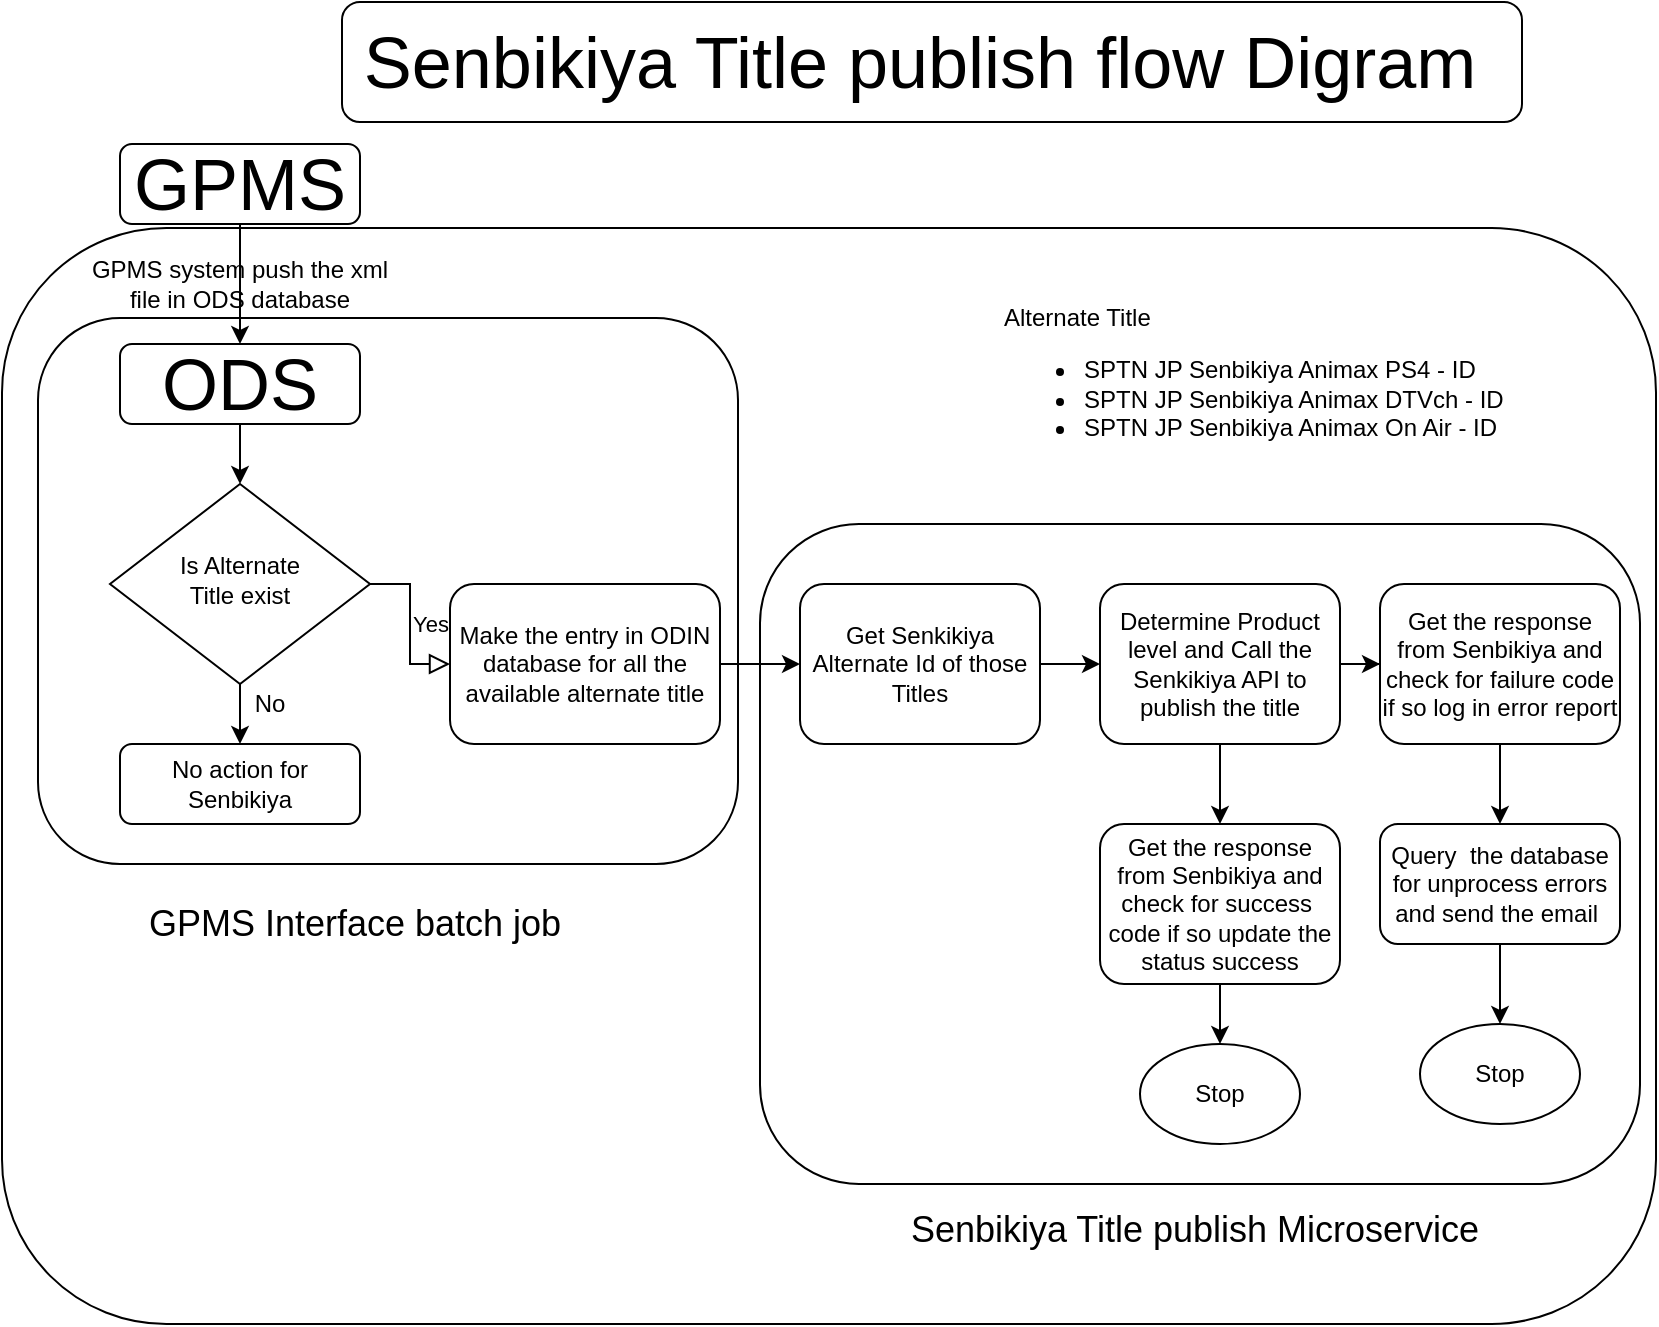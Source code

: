 <mxfile version="14.6.9" type="github">
  <diagram id="C5RBs43oDa-KdzZeNtuy" name="Page-1">
    <mxGraphModel dx="1363" dy="507" grid="1" gridSize="10" guides="1" tooltips="1" connect="1" arrows="1" fold="1" page="1" pageScale="1" pageWidth="827" pageHeight="1169" math="0" shadow="0">
      <root>
        <mxCell id="WIyWlLk6GJQsqaUBKTNV-0" />
        <mxCell id="WIyWlLk6GJQsqaUBKTNV-1" parent="WIyWlLk6GJQsqaUBKTNV-0" />
        <mxCell id="QQSiYQn7EK9W9Dfur0xW-44" value="" style="rounded=1;whiteSpace=wrap;html=1;" vertex="1" parent="WIyWlLk6GJQsqaUBKTNV-1">
          <mxGeometry x="170" y="7" width="590" height="60" as="geometry" />
        </mxCell>
        <mxCell id="QQSiYQn7EK9W9Dfur0xW-41" value="" style="rounded=1;whiteSpace=wrap;html=1;" vertex="1" parent="WIyWlLk6GJQsqaUBKTNV-1">
          <mxGeometry y="120" width="827" height="548" as="geometry" />
        </mxCell>
        <mxCell id="QQSiYQn7EK9W9Dfur0xW-35" value="" style="rounded=1;whiteSpace=wrap;html=1;" vertex="1" parent="WIyWlLk6GJQsqaUBKTNV-1">
          <mxGeometry x="18" y="165" width="350" height="273" as="geometry" />
        </mxCell>
        <mxCell id="QQSiYQn7EK9W9Dfur0xW-33" value="" style="rounded=1;whiteSpace=wrap;html=1;" vertex="1" parent="WIyWlLk6GJQsqaUBKTNV-1">
          <mxGeometry x="379" y="268" width="440" height="330" as="geometry" />
        </mxCell>
        <mxCell id="WIyWlLk6GJQsqaUBKTNV-3" value="&lt;font style=&quot;font-size: 36px&quot;&gt;GPMS&lt;/font&gt;" style="rounded=1;whiteSpace=wrap;html=1;fontSize=12;glass=0;strokeWidth=1;shadow=0;" parent="WIyWlLk6GJQsqaUBKTNV-1" vertex="1">
          <mxGeometry x="59" y="78" width="120" height="40" as="geometry" />
        </mxCell>
        <mxCell id="WIyWlLk6GJQsqaUBKTNV-9" value="Yes" style="edgeStyle=orthogonalEdgeStyle;rounded=0;html=1;jettySize=auto;orthogonalLoop=1;fontSize=11;endArrow=block;endFill=0;endSize=8;strokeWidth=1;shadow=0;labelBackgroundColor=none;" parent="WIyWlLk6GJQsqaUBKTNV-1" source="WIyWlLk6GJQsqaUBKTNV-10" target="WIyWlLk6GJQsqaUBKTNV-12" edge="1">
          <mxGeometry y="10" relative="1" as="geometry">
            <mxPoint as="offset" />
          </mxGeometry>
        </mxCell>
        <mxCell id="QQSiYQn7EK9W9Dfur0xW-39" value="" style="edgeStyle=orthogonalEdgeStyle;rounded=0;orthogonalLoop=1;jettySize=auto;html=1;" edge="1" parent="WIyWlLk6GJQsqaUBKTNV-1" source="WIyWlLk6GJQsqaUBKTNV-10" target="WIyWlLk6GJQsqaUBKTNV-11">
          <mxGeometry relative="1" as="geometry" />
        </mxCell>
        <mxCell id="WIyWlLk6GJQsqaUBKTNV-10" value="Is Alternate &lt;br&gt;Title exist" style="rhombus;whiteSpace=wrap;html=1;shadow=0;fontFamily=Helvetica;fontSize=12;align=center;strokeWidth=1;spacing=6;spacingTop=-4;" parent="WIyWlLk6GJQsqaUBKTNV-1" vertex="1">
          <mxGeometry x="54" y="248" width="130" height="100" as="geometry" />
        </mxCell>
        <mxCell id="WIyWlLk6GJQsqaUBKTNV-11" value="No action for Senbikiya" style="rounded=1;whiteSpace=wrap;html=1;fontSize=12;glass=0;strokeWidth=1;shadow=0;" parent="WIyWlLk6GJQsqaUBKTNV-1" vertex="1">
          <mxGeometry x="59" y="378" width="120" height="40" as="geometry" />
        </mxCell>
        <mxCell id="QQSiYQn7EK9W9Dfur0xW-2" value="" style="edgeStyle=orthogonalEdgeStyle;rounded=0;orthogonalLoop=1;jettySize=auto;html=1;" edge="1" parent="WIyWlLk6GJQsqaUBKTNV-1" source="WIyWlLk6GJQsqaUBKTNV-12" target="QQSiYQn7EK9W9Dfur0xW-1">
          <mxGeometry relative="1" as="geometry" />
        </mxCell>
        <mxCell id="WIyWlLk6GJQsqaUBKTNV-12" value="Make the entry in ODIN database for all the available alternate title" style="rounded=1;whiteSpace=wrap;html=1;fontSize=12;glass=0;strokeWidth=1;shadow=0;" parent="WIyWlLk6GJQsqaUBKTNV-1" vertex="1">
          <mxGeometry x="224" y="298" width="135" height="80" as="geometry" />
        </mxCell>
        <mxCell id="QQSiYQn7EK9W9Dfur0xW-0" value="Alternate Title&amp;nbsp;&lt;br&gt;&lt;div&gt;&lt;ul&gt;&lt;li&gt;SPTN JP Senbikiya Animax PS4 - ID&lt;/li&gt;&lt;li&gt;SPTN JP Senbikiya Animax DTVch - ID&lt;/li&gt;&lt;li&gt;SPTN JP Senbikiya Animax On Air - ID&lt;/li&gt;&lt;/ul&gt;&lt;/div&gt;" style="text;html=1;strokeColor=none;fillColor=none;align=left;verticalAlign=middle;whiteSpace=wrap;rounded=0;" vertex="1" parent="WIyWlLk6GJQsqaUBKTNV-1">
          <mxGeometry x="499" y="148" width="260" height="100" as="geometry" />
        </mxCell>
        <mxCell id="QQSiYQn7EK9W9Dfur0xW-24" value="" style="edgeStyle=orthogonalEdgeStyle;rounded=0;orthogonalLoop=1;jettySize=auto;html=1;" edge="1" parent="WIyWlLk6GJQsqaUBKTNV-1" source="QQSiYQn7EK9W9Dfur0xW-1" target="QQSiYQn7EK9W9Dfur0xW-15">
          <mxGeometry relative="1" as="geometry" />
        </mxCell>
        <mxCell id="QQSiYQn7EK9W9Dfur0xW-1" value="Get Senkikiya Alternate Id of those Titles" style="whiteSpace=wrap;html=1;rounded=1;shadow=0;strokeWidth=1;glass=0;" vertex="1" parent="WIyWlLk6GJQsqaUBKTNV-1">
          <mxGeometry x="399" y="298" width="120" height="80" as="geometry" />
        </mxCell>
        <mxCell id="QQSiYQn7EK9W9Dfur0xW-38" value="" style="edgeStyle=orthogonalEdgeStyle;rounded=0;orthogonalLoop=1;jettySize=auto;html=1;" edge="1" parent="WIyWlLk6GJQsqaUBKTNV-1" source="QQSiYQn7EK9W9Dfur0xW-3" target="WIyWlLk6GJQsqaUBKTNV-10">
          <mxGeometry relative="1" as="geometry" />
        </mxCell>
        <mxCell id="QQSiYQn7EK9W9Dfur0xW-3" value="&lt;font style=&quot;font-size: 36px&quot;&gt;ODS&lt;/font&gt;" style="rounded=1;whiteSpace=wrap;html=1;" vertex="1" parent="WIyWlLk6GJQsqaUBKTNV-1">
          <mxGeometry x="59" y="178" width="120" height="40" as="geometry" />
        </mxCell>
        <mxCell id="QQSiYQn7EK9W9Dfur0xW-11" style="edgeStyle=orthogonalEdgeStyle;rounded=0;orthogonalLoop=1;jettySize=auto;html=1;" edge="1" parent="WIyWlLk6GJQsqaUBKTNV-1">
          <mxGeometry relative="1" as="geometry">
            <mxPoint x="119" y="188" as="targetPoint" />
            <mxPoint x="119" y="188" as="sourcePoint" />
          </mxGeometry>
        </mxCell>
        <mxCell id="QQSiYQn7EK9W9Dfur0xW-5" value="GPMS system push the xml file in ODS database" style="text;html=1;strokeColor=none;fillColor=none;align=center;verticalAlign=middle;whiteSpace=wrap;rounded=0;" vertex="1" parent="WIyWlLk6GJQsqaUBKTNV-1">
          <mxGeometry x="39" y="138" width="160" height="20" as="geometry" />
        </mxCell>
        <mxCell id="QQSiYQn7EK9W9Dfur0xW-13" value="" style="edgeStyle=orthogonalEdgeStyle;rounded=0;orthogonalLoop=1;jettySize=auto;html=1;exitX=0.5;exitY=1;exitDx=0;exitDy=0;" edge="1" parent="WIyWlLk6GJQsqaUBKTNV-1">
          <mxGeometry relative="1" as="geometry">
            <mxPoint x="109" y="118" as="sourcePoint" />
            <mxPoint x="119" y="178" as="targetPoint" />
            <Array as="points">
              <mxPoint x="119" y="118" />
            </Array>
          </mxGeometry>
        </mxCell>
        <mxCell id="QQSiYQn7EK9W9Dfur0xW-23" value="" style="edgeStyle=orthogonalEdgeStyle;rounded=0;orthogonalLoop=1;jettySize=auto;html=1;" edge="1" parent="WIyWlLk6GJQsqaUBKTNV-1" source="QQSiYQn7EK9W9Dfur0xW-15" target="QQSiYQn7EK9W9Dfur0xW-16">
          <mxGeometry relative="1" as="geometry" />
        </mxCell>
        <mxCell id="QQSiYQn7EK9W9Dfur0xW-26" value="" style="edgeStyle=orthogonalEdgeStyle;rounded=0;orthogonalLoop=1;jettySize=auto;html=1;" edge="1" parent="WIyWlLk6GJQsqaUBKTNV-1" source="QQSiYQn7EK9W9Dfur0xW-15" target="QQSiYQn7EK9W9Dfur0xW-25">
          <mxGeometry relative="1" as="geometry" />
        </mxCell>
        <mxCell id="QQSiYQn7EK9W9Dfur0xW-15" value="Determine Product level and Call the Senkikiya API to publish the title" style="whiteSpace=wrap;html=1;rounded=1;shadow=0;strokeWidth=1;glass=0;" vertex="1" parent="WIyWlLk6GJQsqaUBKTNV-1">
          <mxGeometry x="549" y="298" width="120" height="80" as="geometry" />
        </mxCell>
        <mxCell id="QQSiYQn7EK9W9Dfur0xW-30" value="" style="edgeStyle=orthogonalEdgeStyle;rounded=0;orthogonalLoop=1;jettySize=auto;html=1;" edge="1" parent="WIyWlLk6GJQsqaUBKTNV-1" source="QQSiYQn7EK9W9Dfur0xW-16" target="QQSiYQn7EK9W9Dfur0xW-29">
          <mxGeometry relative="1" as="geometry" />
        </mxCell>
        <mxCell id="QQSiYQn7EK9W9Dfur0xW-16" value="Get the response from Senbikiya and check for failure code if so log in error report" style="whiteSpace=wrap;html=1;rounded=1;shadow=0;strokeWidth=1;glass=0;" vertex="1" parent="WIyWlLk6GJQsqaUBKTNV-1">
          <mxGeometry x="689" y="298" width="120" height="80" as="geometry" />
        </mxCell>
        <mxCell id="QQSiYQn7EK9W9Dfur0xW-28" value="" style="edgeStyle=orthogonalEdgeStyle;rounded=0;orthogonalLoop=1;jettySize=auto;html=1;" edge="1" parent="WIyWlLk6GJQsqaUBKTNV-1" source="QQSiYQn7EK9W9Dfur0xW-25" target="QQSiYQn7EK9W9Dfur0xW-27">
          <mxGeometry relative="1" as="geometry" />
        </mxCell>
        <mxCell id="QQSiYQn7EK9W9Dfur0xW-25" value="Get the response from Senbikiya and check for success&amp;nbsp; code if so update the status success" style="whiteSpace=wrap;html=1;rounded=1;shadow=0;strokeWidth=1;glass=0;" vertex="1" parent="WIyWlLk6GJQsqaUBKTNV-1">
          <mxGeometry x="549" y="418" width="120" height="80" as="geometry" />
        </mxCell>
        <mxCell id="QQSiYQn7EK9W9Dfur0xW-27" value="Stop" style="ellipse;whiteSpace=wrap;html=1;" vertex="1" parent="WIyWlLk6GJQsqaUBKTNV-1">
          <mxGeometry x="569" y="528" width="80" height="50" as="geometry" />
        </mxCell>
        <mxCell id="QQSiYQn7EK9W9Dfur0xW-32" value="" style="edgeStyle=orthogonalEdgeStyle;rounded=0;orthogonalLoop=1;jettySize=auto;html=1;" edge="1" parent="WIyWlLk6GJQsqaUBKTNV-1" source="QQSiYQn7EK9W9Dfur0xW-29" target="QQSiYQn7EK9W9Dfur0xW-31">
          <mxGeometry relative="1" as="geometry" />
        </mxCell>
        <mxCell id="QQSiYQn7EK9W9Dfur0xW-29" value="Query&amp;nbsp; the database for unprocess errors and send the email&amp;nbsp;" style="whiteSpace=wrap;html=1;rounded=1;shadow=0;strokeWidth=1;glass=0;" vertex="1" parent="WIyWlLk6GJQsqaUBKTNV-1">
          <mxGeometry x="689" y="418" width="120" height="60" as="geometry" />
        </mxCell>
        <mxCell id="QQSiYQn7EK9W9Dfur0xW-31" value="Stop" style="ellipse;whiteSpace=wrap;html=1;" vertex="1" parent="WIyWlLk6GJQsqaUBKTNV-1">
          <mxGeometry x="709" y="518" width="80" height="50" as="geometry" />
        </mxCell>
        <mxCell id="QQSiYQn7EK9W9Dfur0xW-34" value="&lt;font style=&quot;font-size: 18px&quot;&gt;Senbikiya Title publish Microservice&amp;nbsp;&lt;/font&gt;" style="text;html=1;strokeColor=none;fillColor=none;align=center;verticalAlign=middle;whiteSpace=wrap;rounded=0;" vertex="1" parent="WIyWlLk6GJQsqaUBKTNV-1">
          <mxGeometry x="439" y="598" width="320" height="45" as="geometry" />
        </mxCell>
        <mxCell id="QQSiYQn7EK9W9Dfur0xW-37" value="&lt;font style=&quot;font-size: 18px&quot;&gt;GPMS Interface batch job&lt;/font&gt;" style="text;html=1;strokeColor=none;fillColor=none;align=center;verticalAlign=middle;whiteSpace=wrap;rounded=0;" vertex="1" parent="WIyWlLk6GJQsqaUBKTNV-1">
          <mxGeometry x="59" y="458" width="235" height="20" as="geometry" />
        </mxCell>
        <mxCell id="QQSiYQn7EK9W9Dfur0xW-40" value="No" style="text;html=1;strokeColor=none;fillColor=none;align=center;verticalAlign=middle;whiteSpace=wrap;rounded=0;" vertex="1" parent="WIyWlLk6GJQsqaUBKTNV-1">
          <mxGeometry x="119" y="348" width="30" height="20" as="geometry" />
        </mxCell>
        <mxCell id="QQSiYQn7EK9W9Dfur0xW-43" value="&lt;font style=&quot;font-size: 36px&quot;&gt;Senbikiya Title publish flow Digram&lt;/font&gt;" style="text;html=1;strokeColor=none;fillColor=none;align=center;verticalAlign=middle;whiteSpace=wrap;rounded=0;" vertex="1" parent="WIyWlLk6GJQsqaUBKTNV-1">
          <mxGeometry x="159" y="12" width="600" height="50" as="geometry" />
        </mxCell>
      </root>
    </mxGraphModel>
  </diagram>
</mxfile>

